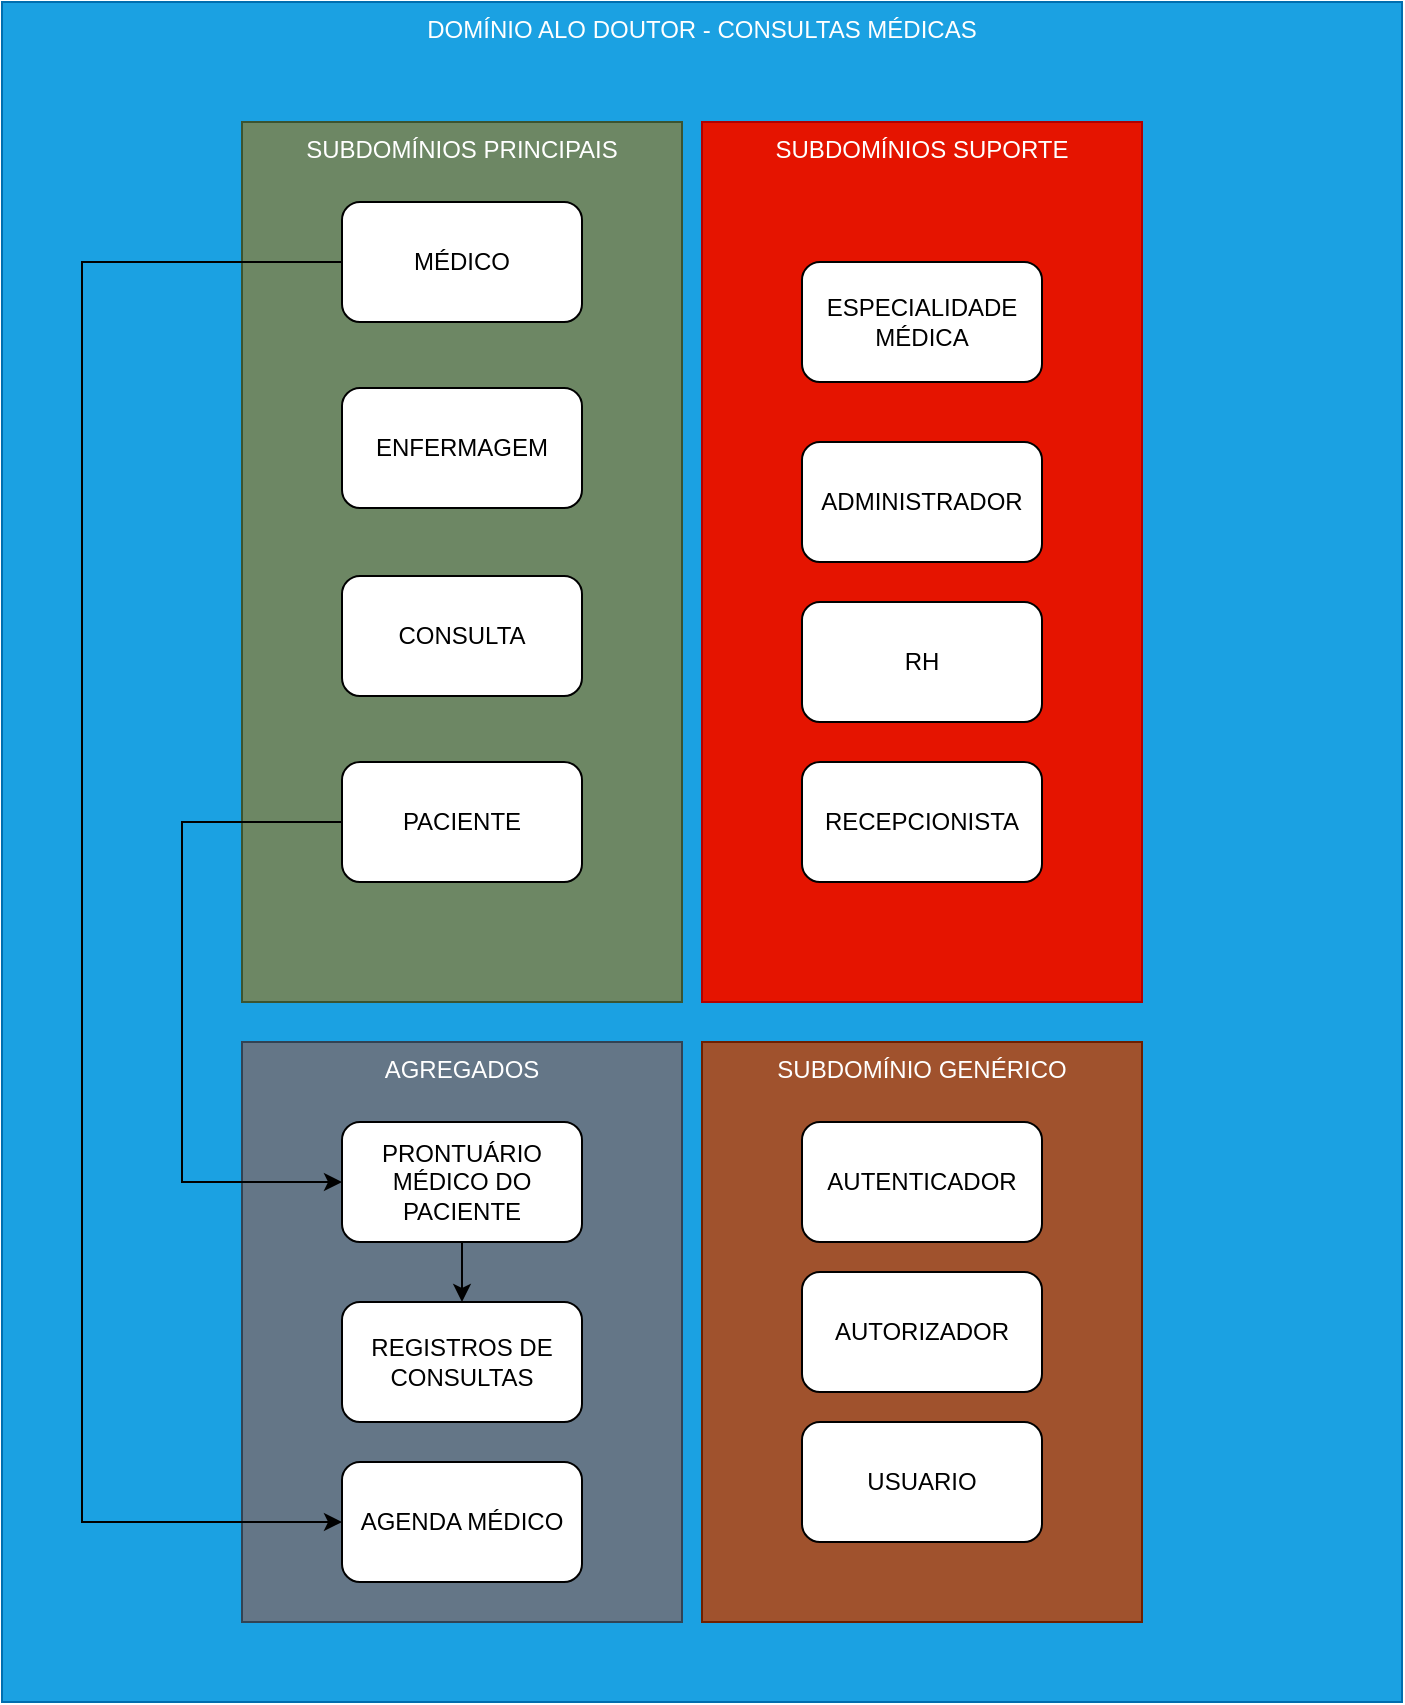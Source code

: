 <mxfile version="22.0.2" type="device" pages="2">
  <diagram name="DOMINIOS" id="WZtZchT8NtpQwqVBPbh9">
    <mxGraphModel dx="1683" dy="1040" grid="1" gridSize="10" guides="1" tooltips="1" connect="1" arrows="1" fold="1" page="1" pageScale="1" pageWidth="850" pageHeight="1100" math="0" shadow="0">
      <root>
        <mxCell id="0" />
        <mxCell id="1" parent="0" />
        <mxCell id="8HDtmW_I1IsD4asgzvK4-19" value="DOMÍNIO ALO DOUTOR - CONSULTAS MÉDICAS" style="rounded=0;whiteSpace=wrap;html=1;verticalAlign=top;fillColor=#1ba1e2;strokeColor=#006EAF;fontColor=#ffffff;" parent="1" vertex="1">
          <mxGeometry x="50" y="70" width="700" height="850" as="geometry" />
        </mxCell>
        <mxCell id="8HDtmW_I1IsD4asgzvK4-14" value="AGREGADOS" style="rounded=0;whiteSpace=wrap;html=1;verticalAlign=top;fillColor=#647687;fontColor=#ffffff;strokeColor=#314354;" parent="1" vertex="1">
          <mxGeometry x="170" y="590" width="220" height="290" as="geometry" />
        </mxCell>
        <mxCell id="8HDtmW_I1IsD4asgzvK4-12" value="SUBDOMÍNIOS SUPORTE" style="rounded=0;whiteSpace=wrap;html=1;verticalAlign=top;fillColor=#e51400;strokeColor=#B20000;fontColor=#ffffff;" parent="1" vertex="1">
          <mxGeometry x="400" y="130" width="220" height="440" as="geometry" />
        </mxCell>
        <mxCell id="8HDtmW_I1IsD4asgzvK4-11" value="SUBDOMÍNIOS PRINCIPAIS" style="rounded=0;whiteSpace=wrap;html=1;verticalAlign=top;fillColor=#6d8764;strokeColor=#3A5431;fontColor=#ffffff;" parent="1" vertex="1">
          <mxGeometry x="170" y="130" width="220" height="440" as="geometry" />
        </mxCell>
        <mxCell id="iVHUX9QdfETCSMtLXRTu-2" style="edgeStyle=orthogonalEdgeStyle;rounded=0;orthogonalLoop=1;jettySize=auto;html=1;exitX=0;exitY=0.5;exitDx=0;exitDy=0;entryX=0;entryY=0.5;entryDx=0;entryDy=0;" edge="1" parent="1" source="8HDtmW_I1IsD4asgzvK4-1" target="8HDtmW_I1IsD4asgzvK4-7">
          <mxGeometry relative="1" as="geometry">
            <Array as="points">
              <mxPoint x="90" y="200" />
              <mxPoint x="90" y="830" />
            </Array>
          </mxGeometry>
        </mxCell>
        <mxCell id="8HDtmW_I1IsD4asgzvK4-1" value="MÉDICO" style="rounded=1;whiteSpace=wrap;html=1;" parent="1" vertex="1">
          <mxGeometry x="220" y="170" width="120" height="60" as="geometry" />
        </mxCell>
        <mxCell id="8cT_PscH72hnMi_Z4Eec-3" style="edgeStyle=orthogonalEdgeStyle;rounded=0;orthogonalLoop=1;jettySize=auto;html=1;exitX=0;exitY=0.5;exitDx=0;exitDy=0;entryX=0;entryY=0.5;entryDx=0;entryDy=0;" parent="1" source="8HDtmW_I1IsD4asgzvK4-2" target="8HDtmW_I1IsD4asgzvK4-9" edge="1">
          <mxGeometry relative="1" as="geometry">
            <Array as="points">
              <mxPoint x="140" y="480" />
              <mxPoint x="140" y="660" />
            </Array>
          </mxGeometry>
        </mxCell>
        <mxCell id="8HDtmW_I1IsD4asgzvK4-2" value="PACIENTE" style="rounded=1;whiteSpace=wrap;html=1;" parent="1" vertex="1">
          <mxGeometry x="220" y="450" width="120" height="60" as="geometry" />
        </mxCell>
        <mxCell id="8HDtmW_I1IsD4asgzvK4-3" value="RH" style="rounded=1;whiteSpace=wrap;html=1;" parent="1" vertex="1">
          <mxGeometry x="450" y="370" width="120" height="60" as="geometry" />
        </mxCell>
        <mxCell id="8HDtmW_I1IsD4asgzvK4-4" value="RECEPCIONISTA" style="rounded=1;whiteSpace=wrap;html=1;" parent="1" vertex="1">
          <mxGeometry x="450" y="450" width="120" height="60" as="geometry" />
        </mxCell>
        <mxCell id="8HDtmW_I1IsD4asgzvK4-5" value="ENFERMAGEM" style="rounded=1;whiteSpace=wrap;html=1;" parent="1" vertex="1">
          <mxGeometry x="220" y="263" width="120" height="60" as="geometry" />
        </mxCell>
        <mxCell id="8HDtmW_I1IsD4asgzvK4-6" value="ADMINISTRADOR" style="rounded=1;whiteSpace=wrap;html=1;" parent="1" vertex="1">
          <mxGeometry x="450" y="290" width="120" height="60" as="geometry" />
        </mxCell>
        <mxCell id="8HDtmW_I1IsD4asgzvK4-7" value="AGENDA MÉDICO" style="rounded=1;whiteSpace=wrap;html=1;" parent="1" vertex="1">
          <mxGeometry x="220" y="800" width="120" height="60" as="geometry" />
        </mxCell>
        <mxCell id="8HDtmW_I1IsD4asgzvK4-8" value="CONSULTA" style="rounded=1;whiteSpace=wrap;html=1;" parent="1" vertex="1">
          <mxGeometry x="220" y="357" width="120" height="60" as="geometry" />
        </mxCell>
        <mxCell id="8HDtmW_I1IsD4asgzvK4-9" value="PRONTUÁRIO MÉDICO DO PACIENTE" style="rounded=1;whiteSpace=wrap;html=1;" parent="1" vertex="1">
          <mxGeometry x="220" y="630" width="120" height="60" as="geometry" />
        </mxCell>
        <mxCell id="8HDtmW_I1IsD4asgzvK4-15" value="SUBDOMÍNIO GENÉRICO" style="rounded=0;whiteSpace=wrap;html=1;verticalAlign=top;fillColor=#a0522d;fontColor=#ffffff;strokeColor=#6D1F00;" parent="1" vertex="1">
          <mxGeometry x="400" y="590" width="220" height="290" as="geometry" />
        </mxCell>
        <mxCell id="8HDtmW_I1IsD4asgzvK4-16" value="AUTENTICADOR" style="rounded=1;whiteSpace=wrap;html=1;" parent="1" vertex="1">
          <mxGeometry x="450" y="630" width="120" height="60" as="geometry" />
        </mxCell>
        <mxCell id="8HDtmW_I1IsD4asgzvK4-17" value="AUTORIZADOR" style="rounded=1;whiteSpace=wrap;html=1;" parent="1" vertex="1">
          <mxGeometry x="450" y="705" width="120" height="60" as="geometry" />
        </mxCell>
        <mxCell id="8HDtmW_I1IsD4asgzvK4-18" value="USUARIO" style="rounded=1;whiteSpace=wrap;html=1;" parent="1" vertex="1">
          <mxGeometry x="450" y="780" width="120" height="60" as="geometry" />
        </mxCell>
        <mxCell id="8cT_PscH72hnMi_Z4Eec-1" value="REGISTROS DE CONSULTAS" style="rounded=1;whiteSpace=wrap;html=1;" parent="1" vertex="1">
          <mxGeometry x="220" y="720" width="120" height="60" as="geometry" />
        </mxCell>
        <mxCell id="8cT_PscH72hnMi_Z4Eec-2" value="" style="endArrow=classic;html=1;rounded=0;exitX=0.5;exitY=1;exitDx=0;exitDy=0;" parent="1" source="8HDtmW_I1IsD4asgzvK4-9" target="8cT_PscH72hnMi_Z4Eec-1" edge="1">
          <mxGeometry width="50" height="50" relative="1" as="geometry">
            <mxPoint x="310" y="630" as="sourcePoint" />
            <mxPoint x="360" y="580" as="targetPoint" />
          </mxGeometry>
        </mxCell>
        <mxCell id="8cT_PscH72hnMi_Z4Eec-4" value="ESPECIALIDADE MÉDICA" style="rounded=1;whiteSpace=wrap;html=1;" parent="1" vertex="1">
          <mxGeometry x="450" y="200" width="120" height="60" as="geometry" />
        </mxCell>
      </root>
    </mxGraphModel>
  </diagram>
  <diagram id="bDF0ETqcjMSj1T153W36" name="CONTEXTOS DELIMITADOS">
    <mxGraphModel dx="2533" dy="1040" grid="1" gridSize="10" guides="1" tooltips="1" connect="1" arrows="1" fold="1" page="1" pageScale="1" pageWidth="850" pageHeight="1100" math="0" shadow="0">
      <root>
        <mxCell id="0" />
        <mxCell id="1" parent="0" />
        <mxCell id="lkJJ3sQetg3iX73x_H3d-24" value="" style="group" parent="1" vertex="1" connectable="0">
          <mxGeometry x="-480" y="70" width="220" height="340" as="geometry" />
        </mxCell>
        <mxCell id="lkJJ3sQetg3iX73x_H3d-3" value="ADMINISTRATIVO" style="rounded=0;whiteSpace=wrap;html=1;verticalAlign=top;fillColor=#e51400;strokeColor=#B20000;fontColor=#ffffff;" parent="lkJJ3sQetg3iX73x_H3d-24" vertex="1">
          <mxGeometry width="220" height="340" as="geometry" />
        </mxCell>
        <mxCell id="lkJJ3sQetg3iX73x_H3d-8" value="RH" style="rounded=1;whiteSpace=wrap;html=1;" parent="lkJJ3sQetg3iX73x_H3d-24" vertex="1">
          <mxGeometry x="50" y="142" width="120" height="60" as="geometry" />
        </mxCell>
        <mxCell id="lkJJ3sQetg3iX73x_H3d-9" value="RECEPCIONISTA" style="rounded=1;whiteSpace=wrap;html=1;" parent="lkJJ3sQetg3iX73x_H3d-24" vertex="1">
          <mxGeometry x="50" y="52" width="120" height="60" as="geometry" />
        </mxCell>
        <mxCell id="lkJJ3sQetg3iX73x_H3d-11" value="ADMINISTRADOR" style="rounded=1;whiteSpace=wrap;html=1;" parent="lkJJ3sQetg3iX73x_H3d-24" vertex="1">
          <mxGeometry x="50" y="232" width="120" height="60" as="geometry" />
        </mxCell>
        <mxCell id="lkJJ3sQetg3iX73x_H3d-25" value="" style="group" parent="1" vertex="1" connectable="0">
          <mxGeometry x="160" y="70" width="220" height="340" as="geometry" />
        </mxCell>
        <mxCell id="lkJJ3sQetg3iX73x_H3d-4" value="MEDICO" style="rounded=0;whiteSpace=wrap;html=1;verticalAlign=top;fillColor=#6d8764;strokeColor=#3A5431;fontColor=#ffffff;" parent="lkJJ3sQetg3iX73x_H3d-25" vertex="1">
          <mxGeometry width="220" height="340" as="geometry" />
        </mxCell>
        <mxCell id="ImlcqKdkmiaB_qvTheWo-2" style="edgeStyle=orthogonalEdgeStyle;rounded=0;orthogonalLoop=1;jettySize=auto;html=1;exitX=0.5;exitY=1;exitDx=0;exitDy=0;entryX=0.5;entryY=0;entryDx=0;entryDy=0;" edge="1" parent="lkJJ3sQetg3iX73x_H3d-25" source="lkJJ3sQetg3iX73x_H3d-5" target="lkJJ3sQetg3iX73x_H3d-12">
          <mxGeometry relative="1" as="geometry" />
        </mxCell>
        <mxCell id="lkJJ3sQetg3iX73x_H3d-5" value="MÉDICO" style="rounded=1;whiteSpace=wrap;html=1;" parent="lkJJ3sQetg3iX73x_H3d-25" vertex="1">
          <mxGeometry x="50" y="50" width="120" height="60" as="geometry" />
        </mxCell>
        <mxCell id="lkJJ3sQetg3iX73x_H3d-12" value="AGENDA MÉDICO" style="rounded=1;whiteSpace=wrap;html=1;" parent="lkJJ3sQetg3iX73x_H3d-25" vertex="1">
          <mxGeometry x="50" y="140" width="120" height="60" as="geometry" />
        </mxCell>
        <mxCell id="lkJJ3sQetg3iX73x_H3d-21" value="ESPECIALIDADE MÉDICA" style="rounded=1;whiteSpace=wrap;html=1;" parent="lkJJ3sQetg3iX73x_H3d-25" vertex="1">
          <mxGeometry x="50" y="230" width="120" height="60" as="geometry" />
        </mxCell>
        <mxCell id="lkJJ3sQetg3iX73x_H3d-26" value="" style="group" parent="1" vertex="1" connectable="0">
          <mxGeometry x="-180" y="70" width="220" height="340" as="geometry" />
        </mxCell>
        <mxCell id="lkJJ3sQetg3iX73x_H3d-2" value="PACIENTE" style="rounded=0;whiteSpace=wrap;html=1;verticalAlign=top;fillColor=#647687;fontColor=#ffffff;strokeColor=#314354;" parent="lkJJ3sQetg3iX73x_H3d-26" vertex="1">
          <mxGeometry width="220" height="340" as="geometry" />
        </mxCell>
        <mxCell id="ImlcqKdkmiaB_qvTheWo-4" style="edgeStyle=orthogonalEdgeStyle;rounded=0;orthogonalLoop=1;jettySize=auto;html=1;exitX=0.5;exitY=1;exitDx=0;exitDy=0;entryX=0.5;entryY=0;entryDx=0;entryDy=0;" edge="1" parent="lkJJ3sQetg3iX73x_H3d-26" source="lkJJ3sQetg3iX73x_H3d-7" target="lkJJ3sQetg3iX73x_H3d-14">
          <mxGeometry relative="1" as="geometry" />
        </mxCell>
        <mxCell id="lkJJ3sQetg3iX73x_H3d-7" value="PACIENTE" style="rounded=1;whiteSpace=wrap;html=1;" parent="lkJJ3sQetg3iX73x_H3d-26" vertex="1">
          <mxGeometry x="50" y="50" width="120" height="60" as="geometry" />
        </mxCell>
        <mxCell id="ImlcqKdkmiaB_qvTheWo-6" style="edgeStyle=orthogonalEdgeStyle;rounded=0;orthogonalLoop=1;jettySize=auto;html=1;exitX=0.5;exitY=1;exitDx=0;exitDy=0;entryX=0.5;entryY=0;entryDx=0;entryDy=0;" edge="1" parent="lkJJ3sQetg3iX73x_H3d-26" source="lkJJ3sQetg3iX73x_H3d-14" target="lkJJ3sQetg3iX73x_H3d-19">
          <mxGeometry relative="1" as="geometry" />
        </mxCell>
        <mxCell id="lkJJ3sQetg3iX73x_H3d-14" value="PRONTUÁRIO MÉDICO DO PACIENTE" style="rounded=1;whiteSpace=wrap;html=1;" parent="lkJJ3sQetg3iX73x_H3d-26" vertex="1">
          <mxGeometry x="50" y="140" width="120" height="60" as="geometry" />
        </mxCell>
        <mxCell id="lkJJ3sQetg3iX73x_H3d-19" value="REGISTROS DE CONSULTAS" style="rounded=1;whiteSpace=wrap;html=1;" parent="lkJJ3sQetg3iX73x_H3d-26" vertex="1">
          <mxGeometry x="50" y="230" width="120" height="60" as="geometry" />
        </mxCell>
        <mxCell id="lkJJ3sQetg3iX73x_H3d-27" value="" style="group" parent="1" vertex="1" connectable="0">
          <mxGeometry x="-20" y="480" width="220" height="340" as="geometry" />
        </mxCell>
        <mxCell id="lkJJ3sQetg3iX73x_H3d-23" value="CONSULTA" style="rounded=0;whiteSpace=wrap;html=1;verticalAlign=top;fillColor=#6a00ff;strokeColor=#3700CC;fontColor=#ffffff;" parent="lkJJ3sQetg3iX73x_H3d-27" vertex="1">
          <mxGeometry width="220" height="340" as="geometry" />
        </mxCell>
        <mxCell id="lkJJ3sQetg3iX73x_H3d-10" value="ENFERMAGEM" style="rounded=1;whiteSpace=wrap;html=1;" parent="lkJJ3sQetg3iX73x_H3d-27" vertex="1">
          <mxGeometry x="50" y="70" width="120" height="60" as="geometry" />
        </mxCell>
        <mxCell id="lkJJ3sQetg3iX73x_H3d-13" value="CONSULTA" style="rounded=1;whiteSpace=wrap;html=1;" parent="lkJJ3sQetg3iX73x_H3d-27" vertex="1">
          <mxGeometry x="50" y="190" width="120" height="60" as="geometry" />
        </mxCell>
        <mxCell id="lkJJ3sQetg3iX73x_H3d-28" value="" style="group" parent="1" vertex="1" connectable="0">
          <mxGeometry x="-780" y="70" width="220" height="340" as="geometry" />
        </mxCell>
        <mxCell id="lkJJ3sQetg3iX73x_H3d-15" value="ACESSO" style="rounded=0;whiteSpace=wrap;html=1;verticalAlign=top;fillColor=#a0522d;fontColor=#ffffff;strokeColor=#6D1F00;" parent="lkJJ3sQetg3iX73x_H3d-28" vertex="1">
          <mxGeometry width="220" height="340" as="geometry" />
        </mxCell>
        <mxCell id="lkJJ3sQetg3iX73x_H3d-16" value="AUTENTICADOR" style="rounded=1;whiteSpace=wrap;html=1;" parent="lkJJ3sQetg3iX73x_H3d-28" vertex="1">
          <mxGeometry x="50" y="50" width="120" height="60" as="geometry" />
        </mxCell>
        <mxCell id="lkJJ3sQetg3iX73x_H3d-17" value="AUTORIZADOR" style="rounded=1;whiteSpace=wrap;html=1;" parent="lkJJ3sQetg3iX73x_H3d-28" vertex="1">
          <mxGeometry x="50" y="140" width="120" height="60" as="geometry" />
        </mxCell>
        <mxCell id="lkJJ3sQetg3iX73x_H3d-18" value="USUARIO" style="rounded=1;whiteSpace=wrap;html=1;" parent="lkJJ3sQetg3iX73x_H3d-28" vertex="1">
          <mxGeometry x="50" y="230" width="120" height="60" as="geometry" />
        </mxCell>
        <mxCell id="lkJJ3sQetg3iX73x_H3d-30" style="edgeStyle=orthogonalEdgeStyle;rounded=0;orthogonalLoop=1;jettySize=auto;html=1;exitX=0.5;exitY=0;exitDx=0;exitDy=0;entryX=0.5;entryY=0;entryDx=0;entryDy=0;" parent="1" source="lkJJ3sQetg3iX73x_H3d-15" target="lkJJ3sQetg3iX73x_H3d-3" edge="1">
          <mxGeometry relative="1" as="geometry" />
        </mxCell>
        <mxCell id="lkJJ3sQetg3iX73x_H3d-31" value="" style="endArrow=classic;html=1;rounded=0;exitX=0.5;exitY=0;exitDx=0;exitDy=0;entryX=0.5;entryY=0;entryDx=0;entryDy=0;" parent="1" source="lkJJ3sQetg3iX73x_H3d-15" target="lkJJ3sQetg3iX73x_H3d-4" edge="1">
          <mxGeometry width="50" height="50" relative="1" as="geometry">
            <mxPoint x="-630" y="-40" as="sourcePoint" />
            <mxPoint x="-580" y="-90" as="targetPoint" />
            <Array as="points">
              <mxPoint x="-670" y="50" />
              <mxPoint x="-200" y="50" />
              <mxPoint x="270" y="50" />
            </Array>
          </mxGeometry>
        </mxCell>
        <mxCell id="lkJJ3sQetg3iX73x_H3d-32" value="" style="endArrow=classic;html=1;rounded=0;exitX=0.5;exitY=0;exitDx=0;exitDy=0;entryX=0.5;entryY=0;entryDx=0;entryDy=0;" parent="1" target="lkJJ3sQetg3iX73x_H3d-2" edge="1">
          <mxGeometry width="50" height="50" relative="1" as="geometry">
            <mxPoint x="-670" y="50" as="sourcePoint" />
            <mxPoint x="-70" y="50" as="targetPoint" />
            <Array as="points">
              <mxPoint x="-70" y="50" />
            </Array>
          </mxGeometry>
        </mxCell>
        <mxCell id="lkJJ3sQetg3iX73x_H3d-33" value="FORNECEDOR" style="text;html=1;strokeColor=none;fillColor=none;align=center;verticalAlign=middle;whiteSpace=wrap;rounded=0;" parent="1" vertex="1">
          <mxGeometry x="-750" y="40" width="60" height="30" as="geometry" />
        </mxCell>
        <mxCell id="lkJJ3sQetg3iX73x_H3d-34" value="CLIENTE - CONFORMISTA" style="text;html=1;strokeColor=none;fillColor=none;align=center;verticalAlign=middle;whiteSpace=wrap;rounded=0;" parent="1" vertex="1">
          <mxGeometry x="-480" y="20" width="220" height="30" as="geometry" />
        </mxCell>
        <mxCell id="lkJJ3sQetg3iX73x_H3d-35" value="CLIENTE - CONFORMISTA" style="text;html=1;strokeColor=none;fillColor=none;align=center;verticalAlign=middle;whiteSpace=wrap;rounded=0;" parent="1" vertex="1">
          <mxGeometry x="-180" y="20" width="220" height="30" as="geometry" />
        </mxCell>
        <mxCell id="lkJJ3sQetg3iX73x_H3d-36" value="CLIENTE - CONFORMISTA" style="text;html=1;strokeColor=none;fillColor=none;align=center;verticalAlign=middle;whiteSpace=wrap;rounded=0;" parent="1" vertex="1">
          <mxGeometry x="160" y="20" width="220" height="30" as="geometry" />
        </mxCell>
        <mxCell id="lkJJ3sQetg3iX73x_H3d-37" value="" style="endArrow=classic;startArrow=classic;html=1;rounded=0;exitX=1;exitY=0.5;exitDx=0;exitDy=0;entryX=0;entryY=0.5;entryDx=0;entryDy=0;" parent="1" source="lkJJ3sQetg3iX73x_H3d-2" target="lkJJ3sQetg3iX73x_H3d-4" edge="1">
          <mxGeometry width="50" height="50" relative="1" as="geometry">
            <mxPoint x="100" y="300" as="sourcePoint" />
            <mxPoint x="150" y="250" as="targetPoint" />
          </mxGeometry>
        </mxCell>
        <mxCell id="lkJJ3sQetg3iX73x_H3d-38" value="PARCERIA" style="text;html=1;strokeColor=none;fillColor=none;align=center;verticalAlign=middle;whiteSpace=wrap;rounded=0;" parent="1" vertex="1">
          <mxGeometry x="40" y="210" width="120" height="30" as="geometry" />
        </mxCell>
        <mxCell id="lkJJ3sQetg3iX73x_H3d-39" value="" style="endArrow=classic;startArrow=classic;html=1;rounded=0;entryX=0.5;entryY=1;entryDx=0;entryDy=0;exitX=0.5;exitY=0;exitDx=0;exitDy=0;" parent="1" source="lkJJ3sQetg3iX73x_H3d-23" target="lkJJ3sQetg3iX73x_H3d-2" edge="1">
          <mxGeometry width="50" height="50" relative="1" as="geometry">
            <mxPoint x="-130" y="540" as="sourcePoint" />
            <mxPoint x="-80" y="490" as="targetPoint" />
          </mxGeometry>
        </mxCell>
        <mxCell id="lkJJ3sQetg3iX73x_H3d-40" value="" style="endArrow=classic;startArrow=classic;html=1;rounded=0;entryX=0.5;entryY=1;entryDx=0;entryDy=0;exitX=0.478;exitY=0.004;exitDx=0;exitDy=0;exitPerimeter=0;" parent="1" source="lkJJ3sQetg3iX73x_H3d-23" target="lkJJ3sQetg3iX73x_H3d-4" edge="1">
          <mxGeometry width="50" height="50" relative="1" as="geometry">
            <mxPoint x="420" y="530" as="sourcePoint" />
            <mxPoint x="260" y="460" as="targetPoint" />
          </mxGeometry>
        </mxCell>
        <mxCell id="lkJJ3sQetg3iX73x_H3d-41" value="PARCERIA" style="text;html=1;strokeColor=none;fillColor=none;align=center;verticalAlign=middle;whiteSpace=wrap;rounded=0;" parent="1" vertex="1">
          <mxGeometry x="40" y="440" width="120" height="30" as="geometry" />
        </mxCell>
        <mxCell id="lkJJ3sQetg3iX73x_H3d-42" value="" style="endArrow=classic;html=1;rounded=0;exitX=0.5;exitY=1;exitDx=0;exitDy=0;entryX=0;entryY=0.5;entryDx=0;entryDy=0;" parent="1" source="lkJJ3sQetg3iX73x_H3d-15" target="lkJJ3sQetg3iX73x_H3d-23" edge="1">
          <mxGeometry width="50" height="50" relative="1" as="geometry">
            <mxPoint x="-540" y="430" as="sourcePoint" />
            <mxPoint x="-490" y="380" as="targetPoint" />
            <Array as="points">
              <mxPoint x="-670" y="650" />
            </Array>
          </mxGeometry>
        </mxCell>
        <mxCell id="lkJJ3sQetg3iX73x_H3d-43" value="FORNECEDOR" style="text;html=1;strokeColor=none;fillColor=none;align=center;verticalAlign=middle;whiteSpace=wrap;rounded=0;" parent="1" vertex="1">
          <mxGeometry x="-750" y="410" width="60" height="30" as="geometry" />
        </mxCell>
        <mxCell id="lkJJ3sQetg3iX73x_H3d-44" value="CLIENTE - CONFORMISTA" style="text;html=1;strokeColor=none;fillColor=none;align=center;verticalAlign=middle;whiteSpace=wrap;rounded=0;" parent="1" vertex="1">
          <mxGeometry x="-180" y="650" width="160" height="30" as="geometry" />
        </mxCell>
        <mxCell id="lkJJ3sQetg3iX73x_H3d-45" value="" style="endArrow=classic;html=1;rounded=0;exitX=0;exitY=0.25;exitDx=0;exitDy=0;entryX=0.5;entryY=1;entryDx=0;entryDy=0;" parent="1" source="lkJJ3sQetg3iX73x_H3d-23" target="lkJJ3sQetg3iX73x_H3d-3" edge="1">
          <mxGeometry width="50" height="50" relative="1" as="geometry">
            <mxPoint x="-130" y="540" as="sourcePoint" />
            <mxPoint x="-80" y="490" as="targetPoint" />
            <Array as="points">
              <mxPoint x="-370" y="565" />
            </Array>
          </mxGeometry>
        </mxCell>
        <mxCell id="lkJJ3sQetg3iX73x_H3d-46" value="CLIENTE - CONFORMISTA" style="text;html=1;strokeColor=none;fillColor=none;align=center;verticalAlign=middle;whiteSpace=wrap;rounded=0;fontSize=12;" parent="1" vertex="1">
          <mxGeometry x="-480" y="410" width="110" height="30" as="geometry" />
        </mxCell>
        <mxCell id="lkJJ3sQetg3iX73x_H3d-47" value="FORNECEDOR" style="text;html=1;strokeColor=none;fillColor=none;align=center;verticalAlign=middle;whiteSpace=wrap;rounded=0;" parent="1" vertex="1">
          <mxGeometry x="-100" y="535" width="60" height="30" as="geometry" />
        </mxCell>
      </root>
    </mxGraphModel>
  </diagram>
</mxfile>
